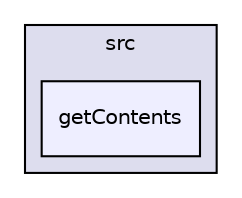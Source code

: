 digraph "gulp-src/node_modules/gulp/node_modules/vinyl-fs/lib/src/getContents" {
  compound=true
  node [ fontsize="10", fontname="Helvetica"];
  edge [ labelfontsize="10", labelfontname="Helvetica"];
  subgraph clusterdir_3cc33ec65ed127c35eb9629afc783f82 {
    graph [ bgcolor="#ddddee", pencolor="black", label="src" fontname="Helvetica", fontsize="10", URL="dir_3cc33ec65ed127c35eb9629afc783f82.html"]
  dir_f909f57d9b617f592b550aa4e8111ec2 [shape=box, label="getContents", style="filled", fillcolor="#eeeeff", pencolor="black", URL="dir_f909f57d9b617f592b550aa4e8111ec2.html"];
  }
}
